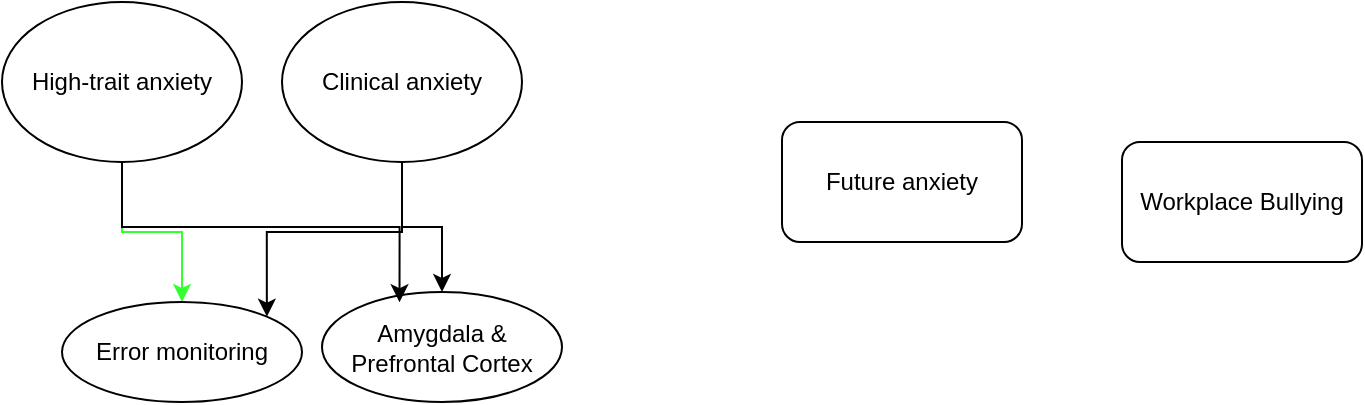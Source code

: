 <mxfile version="26.0.11">
  <diagram id="C5RBs43oDa-KdzZeNtuy" name="Page-1">
    <mxGraphModel dx="1216" dy="454" grid="1" gridSize="10" guides="1" tooltips="1" connect="1" arrows="1" fold="1" page="1" pageScale="1" pageWidth="827" pageHeight="1169" math="0" shadow="0">
      <root>
        <mxCell id="WIyWlLk6GJQsqaUBKTNV-0" />
        <mxCell id="WIyWlLk6GJQsqaUBKTNV-1" parent="WIyWlLk6GJQsqaUBKTNV-0" />
        <mxCell id="WIyWlLk6GJQsqaUBKTNV-2" value="" style="rounded=0;html=1;jettySize=auto;orthogonalLoop=1;fontSize=11;endArrow=block;endFill=0;endSize=8;strokeWidth=1;shadow=0;labelBackgroundColor=none;edgeStyle=orthogonalEdgeStyle;" parent="WIyWlLk6GJQsqaUBKTNV-1" source="WIyWlLk6GJQsqaUBKTNV-3" edge="1">
          <mxGeometry relative="1" as="geometry">
            <mxPoint x="220" y="170" as="targetPoint" />
          </mxGeometry>
        </mxCell>
        <mxCell id="fOetKtZibTtZ2Ci0ScVU-1" value="Future anxiety" style="rounded=1;whiteSpace=wrap;html=1;" vertex="1" parent="WIyWlLk6GJQsqaUBKTNV-1">
          <mxGeometry x="400" y="170" width="120" height="60" as="geometry" />
        </mxCell>
        <mxCell id="fOetKtZibTtZ2Ci0ScVU-2" value="Workplace Bullying" style="rounded=1;whiteSpace=wrap;html=1;" vertex="1" parent="WIyWlLk6GJQsqaUBKTNV-1">
          <mxGeometry x="570" y="180" width="120" height="60" as="geometry" />
        </mxCell>
        <mxCell id="fOetKtZibTtZ2Ci0ScVU-7" style="edgeStyle=orthogonalEdgeStyle;rounded=0;orthogonalLoop=1;jettySize=auto;html=1;exitX=0.5;exitY=1;exitDx=0;exitDy=0;entryX=0.5;entryY=0;entryDx=0;entryDy=0;fillColor=#99FFCC;strokeColor=light-dark(#33FF33,#FFFFFF);" edge="1" parent="WIyWlLk6GJQsqaUBKTNV-1" source="fOetKtZibTtZ2Ci0ScVU-3" target="fOetKtZibTtZ2Ci0ScVU-5">
          <mxGeometry relative="1" as="geometry" />
        </mxCell>
        <mxCell id="fOetKtZibTtZ2Ci0ScVU-3" value="High-trait anxiety" style="ellipse;whiteSpace=wrap;html=1;" vertex="1" parent="WIyWlLk6GJQsqaUBKTNV-1">
          <mxGeometry x="10" y="110" width="120" height="80" as="geometry" />
        </mxCell>
        <mxCell id="fOetKtZibTtZ2Ci0ScVU-8" style="edgeStyle=orthogonalEdgeStyle;rounded=0;orthogonalLoop=1;jettySize=auto;html=1;exitX=0.5;exitY=1;exitDx=0;exitDy=0;entryX=0.5;entryY=0;entryDx=0;entryDy=0;" edge="1" parent="WIyWlLk6GJQsqaUBKTNV-1" source="fOetKtZibTtZ2Ci0ScVU-4" target="fOetKtZibTtZ2Ci0ScVU-6">
          <mxGeometry relative="1" as="geometry" />
        </mxCell>
        <mxCell id="fOetKtZibTtZ2Ci0ScVU-10" style="edgeStyle=orthogonalEdgeStyle;rounded=0;orthogonalLoop=1;jettySize=auto;html=1;exitX=0.5;exitY=1;exitDx=0;exitDy=0;entryX=1;entryY=0;entryDx=0;entryDy=0;" edge="1" parent="WIyWlLk6GJQsqaUBKTNV-1" source="fOetKtZibTtZ2Ci0ScVU-4" target="fOetKtZibTtZ2Ci0ScVU-5">
          <mxGeometry relative="1" as="geometry" />
        </mxCell>
        <mxCell id="fOetKtZibTtZ2Ci0ScVU-4" value="Clinical anxiety" style="ellipse;whiteSpace=wrap;html=1;" vertex="1" parent="WIyWlLk6GJQsqaUBKTNV-1">
          <mxGeometry x="150" y="110" width="120" height="80" as="geometry" />
        </mxCell>
        <mxCell id="fOetKtZibTtZ2Ci0ScVU-5" value="Error monitoring" style="ellipse;whiteSpace=wrap;html=1;" vertex="1" parent="WIyWlLk6GJQsqaUBKTNV-1">
          <mxGeometry x="40" y="260" width="120" height="50" as="geometry" />
        </mxCell>
        <mxCell id="fOetKtZibTtZ2Ci0ScVU-6" value="Amygdala &amp;amp; Prefrontal Cortex" style="ellipse;whiteSpace=wrap;html=1;" vertex="1" parent="WIyWlLk6GJQsqaUBKTNV-1">
          <mxGeometry x="170" y="255" width="120" height="55" as="geometry" />
        </mxCell>
        <mxCell id="fOetKtZibTtZ2Ci0ScVU-9" style="edgeStyle=orthogonalEdgeStyle;rounded=0;orthogonalLoop=1;jettySize=auto;html=1;exitX=0.5;exitY=1;exitDx=0;exitDy=0;entryX=0.323;entryY=0.093;entryDx=0;entryDy=0;entryPerimeter=0;fillColor=#33FF33;" edge="1" parent="WIyWlLk6GJQsqaUBKTNV-1" source="fOetKtZibTtZ2Ci0ScVU-3" target="fOetKtZibTtZ2Ci0ScVU-6">
          <mxGeometry relative="1" as="geometry" />
        </mxCell>
      </root>
    </mxGraphModel>
  </diagram>
</mxfile>
